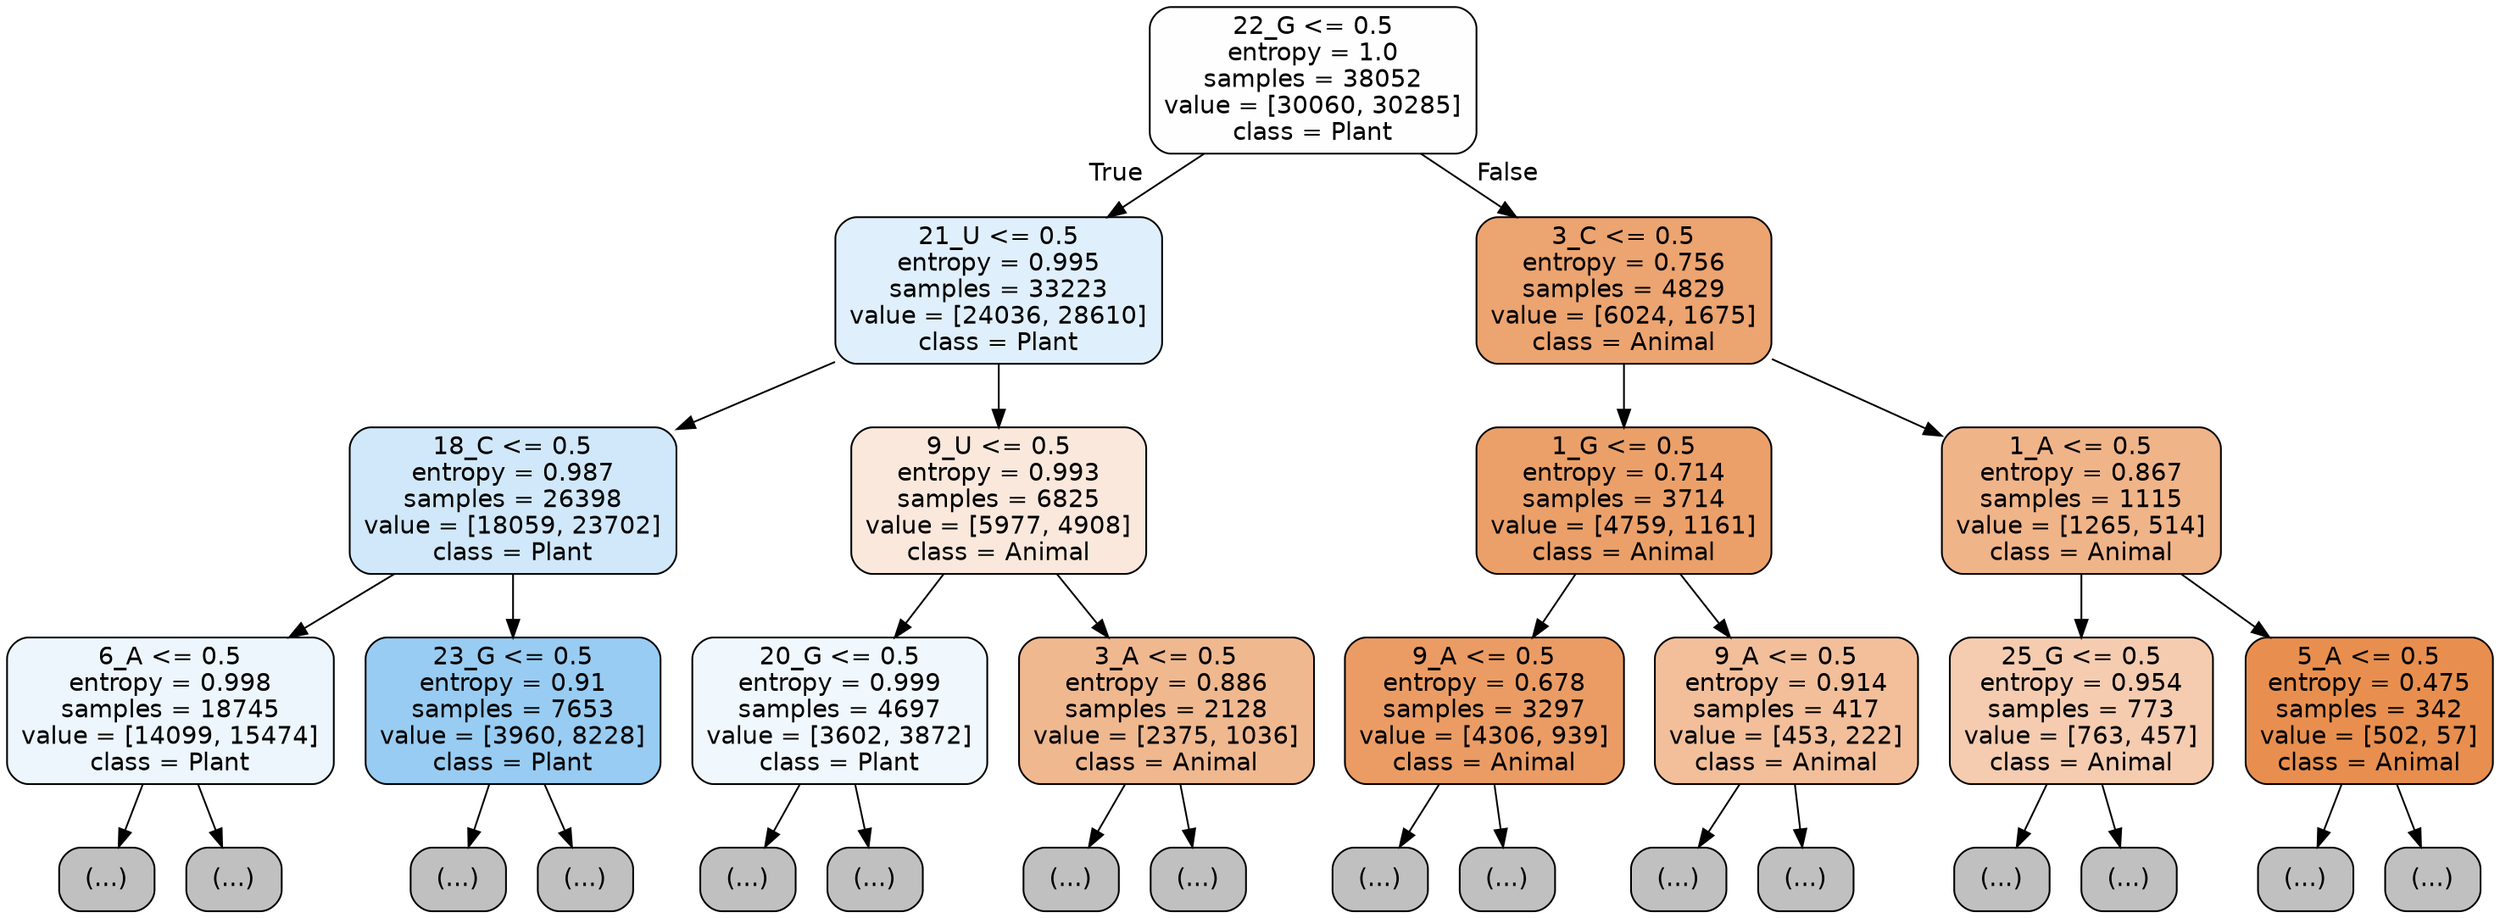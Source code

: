 digraph Tree {
node [shape=box, style="filled, rounded", color="black", fontname="helvetica"] ;
edge [fontname="helvetica"] ;
0 [label="22_G <= 0.5\nentropy = 1.0\nsamples = 38052\nvalue = [30060, 30285]\nclass = Plant", fillcolor="#fefeff"] ;
1 [label="21_U <= 0.5\nentropy = 0.995\nsamples = 33223\nvalue = [24036, 28610]\nclass = Plant", fillcolor="#dfeffb"] ;
0 -> 1 [labeldistance=2.5, labelangle=45, headlabel="True"] ;
2 [label="18_C <= 0.5\nentropy = 0.987\nsamples = 26398\nvalue = [18059, 23702]\nclass = Plant", fillcolor="#d0e8f9"] ;
1 -> 2 ;
3 [label="6_A <= 0.5\nentropy = 0.998\nsamples = 18745\nvalue = [14099, 15474]\nclass = Plant", fillcolor="#edf6fd"] ;
2 -> 3 ;
4 [label="(...)", fillcolor="#C0C0C0"] ;
3 -> 4 ;
6977 [label="(...)", fillcolor="#C0C0C0"] ;
3 -> 6977 ;
9196 [label="23_G <= 0.5\nentropy = 0.91\nsamples = 7653\nvalue = [3960, 8228]\nclass = Plant", fillcolor="#98ccf2"] ;
2 -> 9196 ;
9197 [label="(...)", fillcolor="#C0C0C0"] ;
9196 -> 9197 ;
11866 [label="(...)", fillcolor="#C0C0C0"] ;
9196 -> 11866 ;
11953 [label="9_U <= 0.5\nentropy = 0.993\nsamples = 6825\nvalue = [5977, 4908]\nclass = Animal", fillcolor="#fae8dc"] ;
1 -> 11953 ;
11954 [label="20_G <= 0.5\nentropy = 0.999\nsamples = 4697\nvalue = [3602, 3872]\nclass = Plant", fillcolor="#f1f8fd"] ;
11953 -> 11954 ;
11955 [label="(...)", fillcolor="#C0C0C0"] ;
11954 -> 11955 ;
13614 [label="(...)", fillcolor="#C0C0C0"] ;
11954 -> 13614 ;
14123 [label="3_A <= 0.5\nentropy = 0.886\nsamples = 2128\nvalue = [2375, 1036]\nclass = Animal", fillcolor="#f0b88f"] ;
11953 -> 14123 ;
14124 [label="(...)", fillcolor="#C0C0C0"] ;
14123 -> 14124 ;
14713 [label="(...)", fillcolor="#C0C0C0"] ;
14123 -> 14713 ;
14992 [label="3_C <= 0.5\nentropy = 0.756\nsamples = 4829\nvalue = [6024, 1675]\nclass = Animal", fillcolor="#eca470"] ;
0 -> 14992 [labeldistance=2.5, labelangle=-45, headlabel="False"] ;
14993 [label="1_G <= 0.5\nentropy = 0.714\nsamples = 3714\nvalue = [4759, 1161]\nclass = Animal", fillcolor="#eba069"] ;
14992 -> 14993 ;
14994 [label="9_A <= 0.5\nentropy = 0.678\nsamples = 3297\nvalue = [4306, 939]\nclass = Animal", fillcolor="#eb9c64"] ;
14993 -> 14994 ;
14995 [label="(...)", fillcolor="#C0C0C0"] ;
14994 -> 14995 ;
15938 [label="(...)", fillcolor="#C0C0C0"] ;
14994 -> 15938 ;
16253 [label="9_A <= 0.5\nentropy = 0.914\nsamples = 417\nvalue = [453, 222]\nclass = Animal", fillcolor="#f2bf9a"] ;
14993 -> 16253 ;
16254 [label="(...)", fillcolor="#C0C0C0"] ;
16253 -> 16254 ;
16427 [label="(...)", fillcolor="#C0C0C0"] ;
16253 -> 16427 ;
16466 [label="1_A <= 0.5\nentropy = 0.867\nsamples = 1115\nvalue = [1265, 514]\nclass = Animal", fillcolor="#f0b489"] ;
14992 -> 16466 ;
16467 [label="25_G <= 0.5\nentropy = 0.954\nsamples = 773\nvalue = [763, 457]\nclass = Animal", fillcolor="#f5ccb0"] ;
16466 -> 16467 ;
16468 [label="(...)", fillcolor="#C0C0C0"] ;
16467 -> 16468 ;
16891 [label="(...)", fillcolor="#C0C0C0"] ;
16467 -> 16891 ;
16900 [label="5_A <= 0.5\nentropy = 0.475\nsamples = 342\nvalue = [502, 57]\nclass = Animal", fillcolor="#e88f4f"] ;
16466 -> 16900 ;
16901 [label="(...)", fillcolor="#C0C0C0"] ;
16900 -> 16901 ;
16948 [label="(...)", fillcolor="#C0C0C0"] ;
16900 -> 16948 ;
}